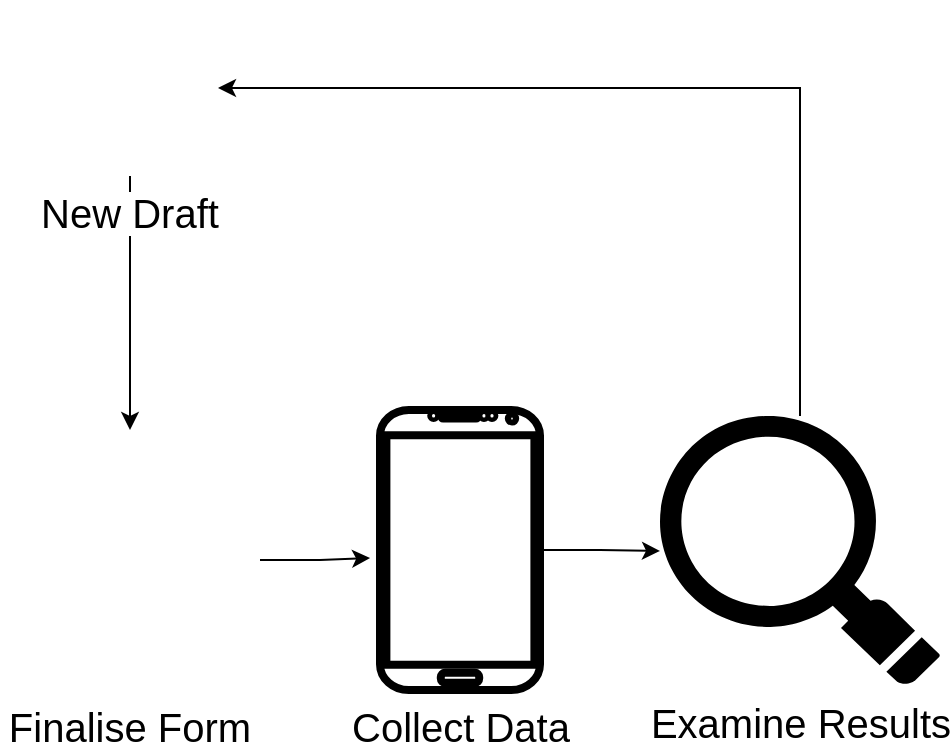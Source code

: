 <mxfile version="20.5.3" type="device"><diagram id="va-WVrIp-bzUTWQHKQgf" name="Page-1"><mxGraphModel dx="608" dy="1464" grid="1" gridSize="10" guides="1" tooltips="1" connect="1" arrows="1" fold="1" page="1" pageScale="1" pageWidth="827" pageHeight="1169" math="0" shadow="0"><root><mxCell id="0"/><mxCell id="1" parent="0"/><mxCell id="w9bftI4B2VIbvp-YJppd-2" style="edgeStyle=orthogonalEdgeStyle;rounded=0;orthogonalLoop=1;jettySize=auto;html=1;exitX=1;exitY=0.5;exitDx=0;exitDy=0;entryX=-0.062;entryY=0.529;entryDx=0;entryDy=0;entryPerimeter=0;fontSize=20;fontColor=#000000;" edge="1" parent="1" source="w9bftI4B2VIbvp-YJppd-3" target="w9bftI4B2VIbvp-YJppd-5"><mxGeometry relative="1" as="geometry"/></mxCell><mxCell id="w9bftI4B2VIbvp-YJppd-3" value="Finalise Form" style="shape=image;verticalLabelPosition=bottom;labelBackgroundColor=default;verticalAlign=top;aspect=fixed;imageAspect=0;image=https://www.viroteq.ai/wp-content/uploads/2021/10/clipart1247210.png;fontSize=20;" vertex="1" parent="1"><mxGeometry x="2090" y="465" width="130" height="130" as="geometry"/></mxCell><mxCell id="w9bftI4B2VIbvp-YJppd-4" value="" style="edgeStyle=orthogonalEdgeStyle;rounded=0;orthogonalLoop=1;jettySize=auto;html=1;fontSize=20;fontColor=#000000;" edge="1" parent="1" source="w9bftI4B2VIbvp-YJppd-5" target="w9bftI4B2VIbvp-YJppd-7"><mxGeometry relative="1" as="geometry"/></mxCell><mxCell id="w9bftI4B2VIbvp-YJppd-5" value="Collect Data" style="verticalLabelPosition=bottom;verticalAlign=top;html=1;shadow=0;dashed=0;strokeWidth=4;shape=mxgraph.android.phone2;strokeColor=#000000;fontSize=20;" vertex="1" parent="1"><mxGeometry x="2280" y="455" width="80" height="140" as="geometry"/></mxCell><mxCell id="w9bftI4B2VIbvp-YJppd-9" style="edgeStyle=orthogonalEdgeStyle;rounded=0;orthogonalLoop=1;jettySize=auto;html=1;entryX=1;entryY=0.5;entryDx=0;entryDy=0;" edge="1" parent="1" source="w9bftI4B2VIbvp-YJppd-7" target="w9bftI4B2VIbvp-YJppd-8"><mxGeometry relative="1" as="geometry"><Array as="points"><mxPoint x="2490" y="294"/></Array></mxGeometry></mxCell><mxCell id="w9bftI4B2VIbvp-YJppd-7" value="Examine Results" style="shadow=0;dashed=0;html=1;strokeColor=none;fillColor=#000000;labelPosition=center;verticalLabelPosition=bottom;verticalAlign=top;align=center;outlineConnect=0;shape=mxgraph.veeam.magnifying_glass;pointerEvents=1;fontColor=#000000;fontSize=20;" vertex="1" parent="1"><mxGeometry x="2420" y="458" width="140" height="135" as="geometry"/></mxCell><mxCell id="w9bftI4B2VIbvp-YJppd-10" style="edgeStyle=orthogonalEdgeStyle;rounded=0;orthogonalLoop=1;jettySize=auto;html=1;exitX=0.5;exitY=1;exitDx=0;exitDy=0;entryX=0.5;entryY=0;entryDx=0;entryDy=0;" edge="1" parent="1" source="w9bftI4B2VIbvp-YJppd-8" target="w9bftI4B2VIbvp-YJppd-3"><mxGeometry relative="1" as="geometry"/></mxCell><mxCell id="w9bftI4B2VIbvp-YJppd-8" value="New Draft" style="shape=image;verticalLabelPosition=bottom;labelBackgroundColor=default;verticalAlign=top;aspect=fixed;imageAspect=0;image=https://cdn-icons-png.flaticon.com/512/45/45406.png;fontSize=20;" vertex="1" parent="1"><mxGeometry x="2111" y="250" width="88" height="88" as="geometry"/></mxCell></root></mxGraphModel></diagram></mxfile>
